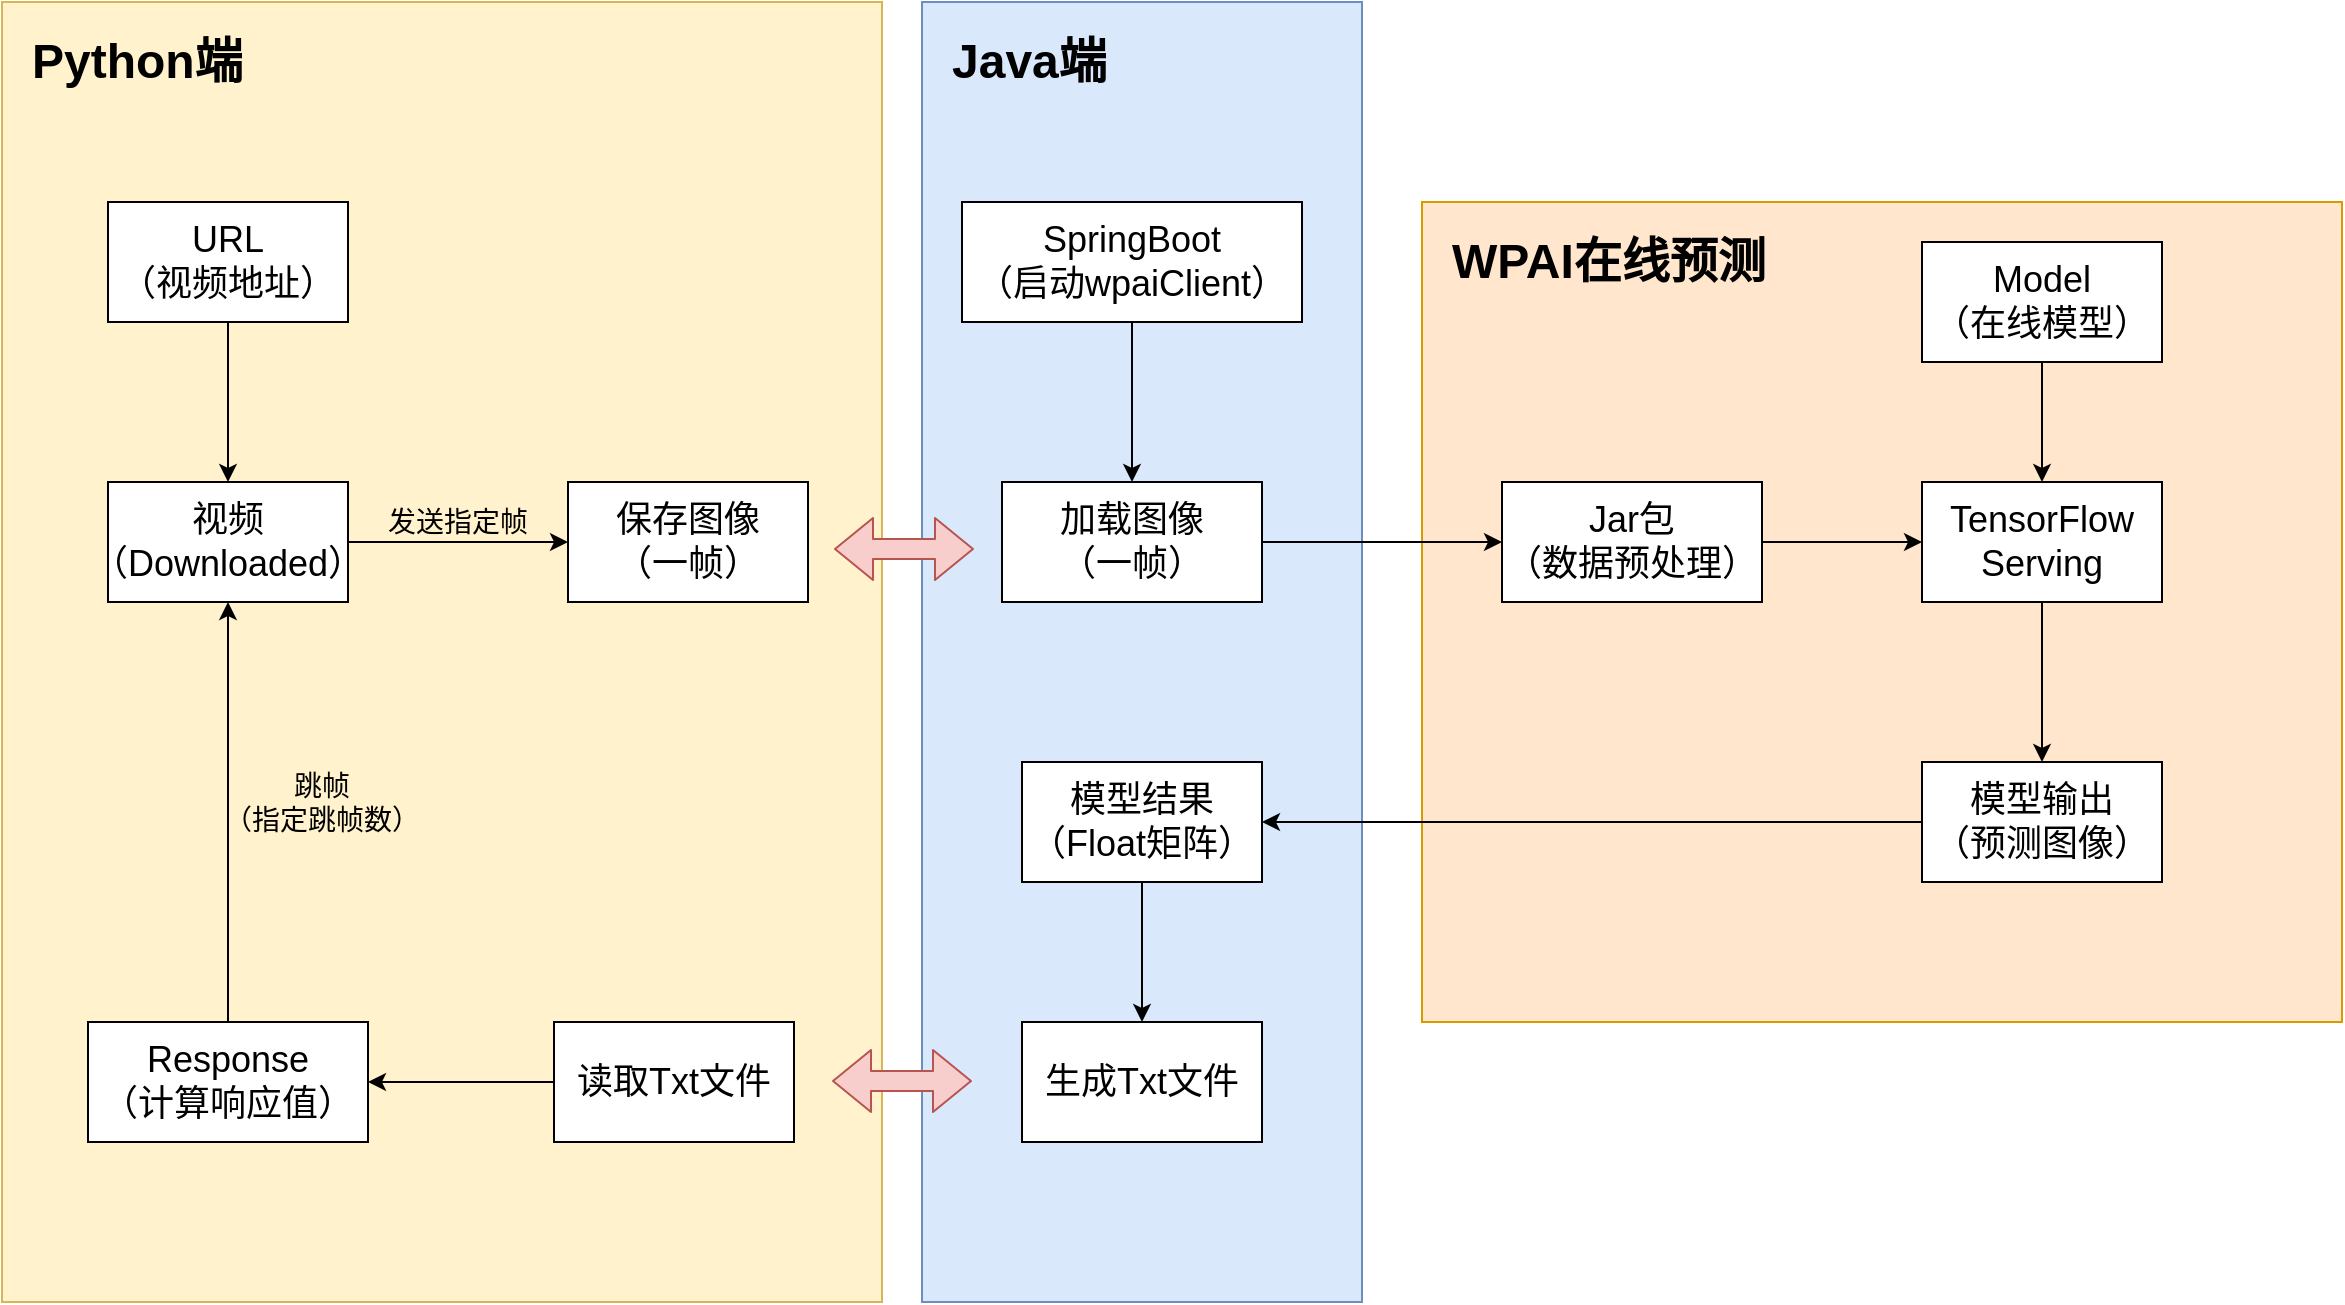 <mxfile version="12.4.3" type="github" pages="1">
  <diagram id="-egKOoqW_wiuYjCBnDJs" name="Page-1">
    <mxGraphModel dx="2184" dy="1897" grid="1" gridSize="10" guides="1" tooltips="1" connect="1" arrows="1" fold="1" page="1" pageScale="1" pageWidth="827" pageHeight="1169" math="0" shadow="0">
      <root>
        <mxCell id="0"/>
        <mxCell id="1" parent="0"/>
        <mxCell id="1hKoh-VqlVQTWxtnn5pZ-30" value="" style="rounded=0;whiteSpace=wrap;html=1;fillColor=#dae8fc;strokeColor=#6c8ebf;" vertex="1" parent="1">
          <mxGeometry x="50" y="-110" width="220" height="650" as="geometry"/>
        </mxCell>
        <mxCell id="1hKoh-VqlVQTWxtnn5pZ-27" value="" style="rounded=0;whiteSpace=wrap;html=1;fillColor=#fff2cc;strokeColor=#d6b656;" vertex="1" parent="1">
          <mxGeometry x="-410" y="-110" width="440" height="650" as="geometry"/>
        </mxCell>
        <mxCell id="1hKoh-VqlVQTWxtnn5pZ-10" value="" style="rounded=0;whiteSpace=wrap;html=1;fillColor=#ffe6cc;strokeColor=#d79b00;" vertex="1" parent="1">
          <mxGeometry x="300" y="-10" width="460" height="410" as="geometry"/>
        </mxCell>
        <mxCell id="1hKoh-VqlVQTWxtnn5pZ-1" value="&lt;font style=&quot;font-size: 18px&quot;&gt;保存图像&lt;br&gt;（一帧）&lt;/font&gt;" style="rounded=0;whiteSpace=wrap;html=1;" vertex="1" parent="1">
          <mxGeometry x="-127" y="130" width="120" height="60" as="geometry"/>
        </mxCell>
        <mxCell id="1hKoh-VqlVQTWxtnn5pZ-22" style="edgeStyle=orthogonalEdgeStyle;rounded=0;orthogonalLoop=1;jettySize=auto;html=1;entryX=0;entryY=0.5;entryDx=0;entryDy=0;" edge="1" parent="1" source="1hKoh-VqlVQTWxtnn5pZ-17" target="1hKoh-VqlVQTWxtnn5pZ-2">
          <mxGeometry relative="1" as="geometry"/>
        </mxCell>
        <mxCell id="1hKoh-VqlVQTWxtnn5pZ-17" value="&lt;font style=&quot;font-size: 18px&quot;&gt;加载图像&lt;br&gt;（一帧）&lt;/font&gt;" style="rounded=0;whiteSpace=wrap;html=1;" vertex="1" parent="1">
          <mxGeometry x="90" y="130" width="130" height="60" as="geometry"/>
        </mxCell>
        <mxCell id="1hKoh-VqlVQTWxtnn5pZ-5" value="" style="edgeStyle=orthogonalEdgeStyle;rounded=0;orthogonalLoop=1;jettySize=auto;html=1;" edge="1" parent="1" source="1hKoh-VqlVQTWxtnn5pZ-2" target="1hKoh-VqlVQTWxtnn5pZ-4">
          <mxGeometry relative="1" as="geometry"/>
        </mxCell>
        <mxCell id="1hKoh-VqlVQTWxtnn5pZ-2" value="&lt;font style=&quot;font-size: 18px&quot;&gt;Jar包&lt;br&gt;（数据预处理）&lt;/font&gt;" style="rounded=0;whiteSpace=wrap;html=1;fontSize=15;" vertex="1" parent="1">
          <mxGeometry x="340" y="130" width="130" height="60" as="geometry"/>
        </mxCell>
        <mxCell id="1hKoh-VqlVQTWxtnn5pZ-9" value="" style="edgeStyle=orthogonalEdgeStyle;rounded=0;orthogonalLoop=1;jettySize=auto;html=1;" edge="1" parent="1" source="1hKoh-VqlVQTWxtnn5pZ-4" target="1hKoh-VqlVQTWxtnn5pZ-8">
          <mxGeometry relative="1" as="geometry"/>
        </mxCell>
        <mxCell id="1hKoh-VqlVQTWxtnn5pZ-4" value="&lt;font style=&quot;font-size: 18px&quot;&gt;TensorFlow&lt;br&gt;Serving&lt;/font&gt;" style="rounded=0;whiteSpace=wrap;html=1;" vertex="1" parent="1">
          <mxGeometry x="550" y="130" width="120" height="60" as="geometry"/>
        </mxCell>
        <mxCell id="1hKoh-VqlVQTWxtnn5pZ-41" style="edgeStyle=orthogonalEdgeStyle;rounded=0;orthogonalLoop=1;jettySize=auto;html=1;exitX=0;exitY=0.5;exitDx=0;exitDy=0;" edge="1" parent="1" source="1hKoh-VqlVQTWxtnn5pZ-8" target="1hKoh-VqlVQTWxtnn5pZ-36">
          <mxGeometry relative="1" as="geometry"/>
        </mxCell>
        <mxCell id="1hKoh-VqlVQTWxtnn5pZ-8" value="&lt;font style=&quot;font-size: 18px&quot;&gt;模型输出&lt;br&gt;（预测图像）&lt;/font&gt;" style="rounded=0;whiteSpace=wrap;html=1;" vertex="1" parent="1">
          <mxGeometry x="550" y="270" width="120" height="60" as="geometry"/>
        </mxCell>
        <mxCell id="1hKoh-VqlVQTWxtnn5pZ-7" value="" style="edgeStyle=orthogonalEdgeStyle;rounded=0;orthogonalLoop=1;jettySize=auto;html=1;" edge="1" parent="1" source="1hKoh-VqlVQTWxtnn5pZ-6" target="1hKoh-VqlVQTWxtnn5pZ-4">
          <mxGeometry relative="1" as="geometry"/>
        </mxCell>
        <mxCell id="1hKoh-VqlVQTWxtnn5pZ-6" value="&lt;font style=&quot;font-size: 18px&quot;&gt;Model&lt;br&gt;（在线模型）&lt;/font&gt;" style="rounded=0;whiteSpace=wrap;html=1;" vertex="1" parent="1">
          <mxGeometry x="550" y="10" width="120" height="60" as="geometry"/>
        </mxCell>
        <mxCell id="1hKoh-VqlVQTWxtnn5pZ-14" value="" style="edgeStyle=orthogonalEdgeStyle;rounded=0;orthogonalLoop=1;jettySize=auto;html=1;" edge="1" parent="1" source="1hKoh-VqlVQTWxtnn5pZ-12" target="1hKoh-VqlVQTWxtnn5pZ-13">
          <mxGeometry relative="1" as="geometry"/>
        </mxCell>
        <mxCell id="1hKoh-VqlVQTWxtnn5pZ-12" value="&lt;font style=&quot;font-size: 18px&quot;&gt;URL&lt;br&gt;（视频地址）&lt;/font&gt;" style="rounded=0;whiteSpace=wrap;html=1;" vertex="1" parent="1">
          <mxGeometry x="-357" y="-10" width="120" height="60" as="geometry"/>
        </mxCell>
        <mxCell id="1hKoh-VqlVQTWxtnn5pZ-15" style="edgeStyle=orthogonalEdgeStyle;rounded=0;orthogonalLoop=1;jettySize=auto;html=1;" edge="1" parent="1" source="1hKoh-VqlVQTWxtnn5pZ-13" target="1hKoh-VqlVQTWxtnn5pZ-1">
          <mxGeometry relative="1" as="geometry"/>
        </mxCell>
        <mxCell id="1hKoh-VqlVQTWxtnn5pZ-13" value="&lt;font style=&quot;font-size: 18px&quot;&gt;视频&lt;br&gt;（Downloaded）&lt;/font&gt;" style="rounded=0;whiteSpace=wrap;html=1;" vertex="1" parent="1">
          <mxGeometry x="-357" y="130" width="120" height="60" as="geometry"/>
        </mxCell>
        <mxCell id="1hKoh-VqlVQTWxtnn5pZ-16" value="&lt;font style=&quot;font-size: 14px&quot;&gt;发送指定帧&lt;/font&gt;" style="text;html=1;strokeColor=none;fillColor=none;align=center;verticalAlign=middle;whiteSpace=wrap;rounded=0;" vertex="1" parent="1">
          <mxGeometry x="-227" y="140" width="90" height="20" as="geometry"/>
        </mxCell>
        <mxCell id="1hKoh-VqlVQTWxtnn5pZ-21" style="edgeStyle=orthogonalEdgeStyle;rounded=0;orthogonalLoop=1;jettySize=auto;html=1;entryX=0.5;entryY=0;entryDx=0;entryDy=0;" edge="1" parent="1" source="1hKoh-VqlVQTWxtnn5pZ-19" target="1hKoh-VqlVQTWxtnn5pZ-17">
          <mxGeometry relative="1" as="geometry"/>
        </mxCell>
        <mxCell id="1hKoh-VqlVQTWxtnn5pZ-19" value="&lt;font style=&quot;font-size: 18px&quot;&gt;SpringBoot&lt;br&gt;（启动wpaiClient）&lt;br&gt;&lt;/font&gt;" style="rounded=0;whiteSpace=wrap;html=1;" vertex="1" parent="1">
          <mxGeometry x="70" y="-10" width="170" height="60" as="geometry"/>
        </mxCell>
        <mxCell id="1hKoh-VqlVQTWxtnn5pZ-25" style="edgeStyle=orthogonalEdgeStyle;rounded=0;orthogonalLoop=1;jettySize=auto;html=1;entryX=0.5;entryY=1;entryDx=0;entryDy=0;" edge="1" parent="1" source="1hKoh-VqlVQTWxtnn5pZ-24" target="1hKoh-VqlVQTWxtnn5pZ-13">
          <mxGeometry relative="1" as="geometry"/>
        </mxCell>
        <mxCell id="1hKoh-VqlVQTWxtnn5pZ-24" value="&lt;font style=&quot;font-size: 18px&quot;&gt;Response&lt;br&gt;（计算响应值）&lt;/font&gt;" style="rounded=0;whiteSpace=wrap;html=1;" vertex="1" parent="1">
          <mxGeometry x="-367" y="400" width="140" height="60" as="geometry"/>
        </mxCell>
        <mxCell id="1hKoh-VqlVQTWxtnn5pZ-26" value="&lt;font style=&quot;font-size: 14px&quot;&gt;跳帧&lt;br&gt;（指定跳帧数）&lt;/font&gt;" style="text;html=1;strokeColor=none;fillColor=none;align=center;verticalAlign=middle;whiteSpace=wrap;rounded=0;" vertex="1" parent="1">
          <mxGeometry x="-310" y="280" width="120" height="20" as="geometry"/>
        </mxCell>
        <mxCell id="1hKoh-VqlVQTWxtnn5pZ-29" value="&lt;h1&gt;Python端&lt;/h1&gt;" style="text;html=1;strokeColor=none;fillColor=none;spacing=5;spacingTop=-20;whiteSpace=wrap;overflow=hidden;rounded=0;" vertex="1" parent="1">
          <mxGeometry x="-400" y="-100" width="120" height="40" as="geometry"/>
        </mxCell>
        <mxCell id="1hKoh-VqlVQTWxtnn5pZ-31" value="&lt;h1&gt;Java端&lt;/h1&gt;" style="text;html=1;strokeColor=none;fillColor=none;spacing=5;spacingTop=-20;whiteSpace=wrap;overflow=hidden;rounded=0;" vertex="1" parent="1">
          <mxGeometry x="60" y="-100" width="120" height="40" as="geometry"/>
        </mxCell>
        <mxCell id="1hKoh-VqlVQTWxtnn5pZ-32" value="&lt;h1&gt;WPAI在线预测&lt;/h1&gt;" style="text;html=1;strokeColor=none;fillColor=none;spacing=5;spacingTop=-20;whiteSpace=wrap;overflow=hidden;rounded=0;" vertex="1" parent="1">
          <mxGeometry x="310" width="170" height="40" as="geometry"/>
        </mxCell>
        <mxCell id="1hKoh-VqlVQTWxtnn5pZ-33" value="" style="shape=flexArrow;endArrow=classic;startArrow=classic;html=1;fillColor=#f8cecc;strokeColor=#b85450;" edge="1" parent="1">
          <mxGeometry width="50" height="50" relative="1" as="geometry">
            <mxPoint x="6" y="163.5" as="sourcePoint"/>
            <mxPoint x="76" y="163.5" as="targetPoint"/>
          </mxGeometry>
        </mxCell>
        <mxCell id="1hKoh-VqlVQTWxtnn5pZ-43" style="edgeStyle=orthogonalEdgeStyle;rounded=0;orthogonalLoop=1;jettySize=auto;html=1;exitX=0.5;exitY=1;exitDx=0;exitDy=0;" edge="1" parent="1" source="1hKoh-VqlVQTWxtnn5pZ-36" target="1hKoh-VqlVQTWxtnn5pZ-42">
          <mxGeometry relative="1" as="geometry"/>
        </mxCell>
        <mxCell id="1hKoh-VqlVQTWxtnn5pZ-36" value="&lt;span style=&quot;font-size: 18px&quot;&gt;模型结果&lt;br&gt;（Float矩阵）&lt;br&gt;&lt;/span&gt;" style="rounded=0;whiteSpace=wrap;html=1;" vertex="1" parent="1">
          <mxGeometry x="100" y="270" width="120" height="60" as="geometry"/>
        </mxCell>
        <mxCell id="1hKoh-VqlVQTWxtnn5pZ-42" value="&lt;span style=&quot;font-size: 18px ; white-space: normal&quot;&gt;生成Txt文件&lt;/span&gt;" style="rounded=0;whiteSpace=wrap;html=1;" vertex="1" parent="1">
          <mxGeometry x="100" y="400" width="120" height="60" as="geometry"/>
        </mxCell>
        <mxCell id="1hKoh-VqlVQTWxtnn5pZ-46" style="edgeStyle=orthogonalEdgeStyle;rounded=0;orthogonalLoop=1;jettySize=auto;html=1;" edge="1" parent="1" source="1hKoh-VqlVQTWxtnn5pZ-44" target="1hKoh-VqlVQTWxtnn5pZ-24">
          <mxGeometry relative="1" as="geometry"/>
        </mxCell>
        <mxCell id="1hKoh-VqlVQTWxtnn5pZ-44" value="&lt;span style=&quot;font-size: 18px ; white-space: normal&quot;&gt;读取Txt文件&lt;/span&gt;" style="rounded=0;whiteSpace=wrap;html=1;" vertex="1" parent="1">
          <mxGeometry x="-134" y="400" width="120" height="60" as="geometry"/>
        </mxCell>
        <mxCell id="1hKoh-VqlVQTWxtnn5pZ-45" value="" style="shape=flexArrow;endArrow=classic;startArrow=classic;html=1;fillColor=#f8cecc;strokeColor=#b85450;" edge="1" parent="1">
          <mxGeometry width="50" height="50" relative="1" as="geometry">
            <mxPoint x="5" y="429.5" as="sourcePoint"/>
            <mxPoint x="75" y="429.5" as="targetPoint"/>
          </mxGeometry>
        </mxCell>
      </root>
    </mxGraphModel>
  </diagram>
</mxfile>
